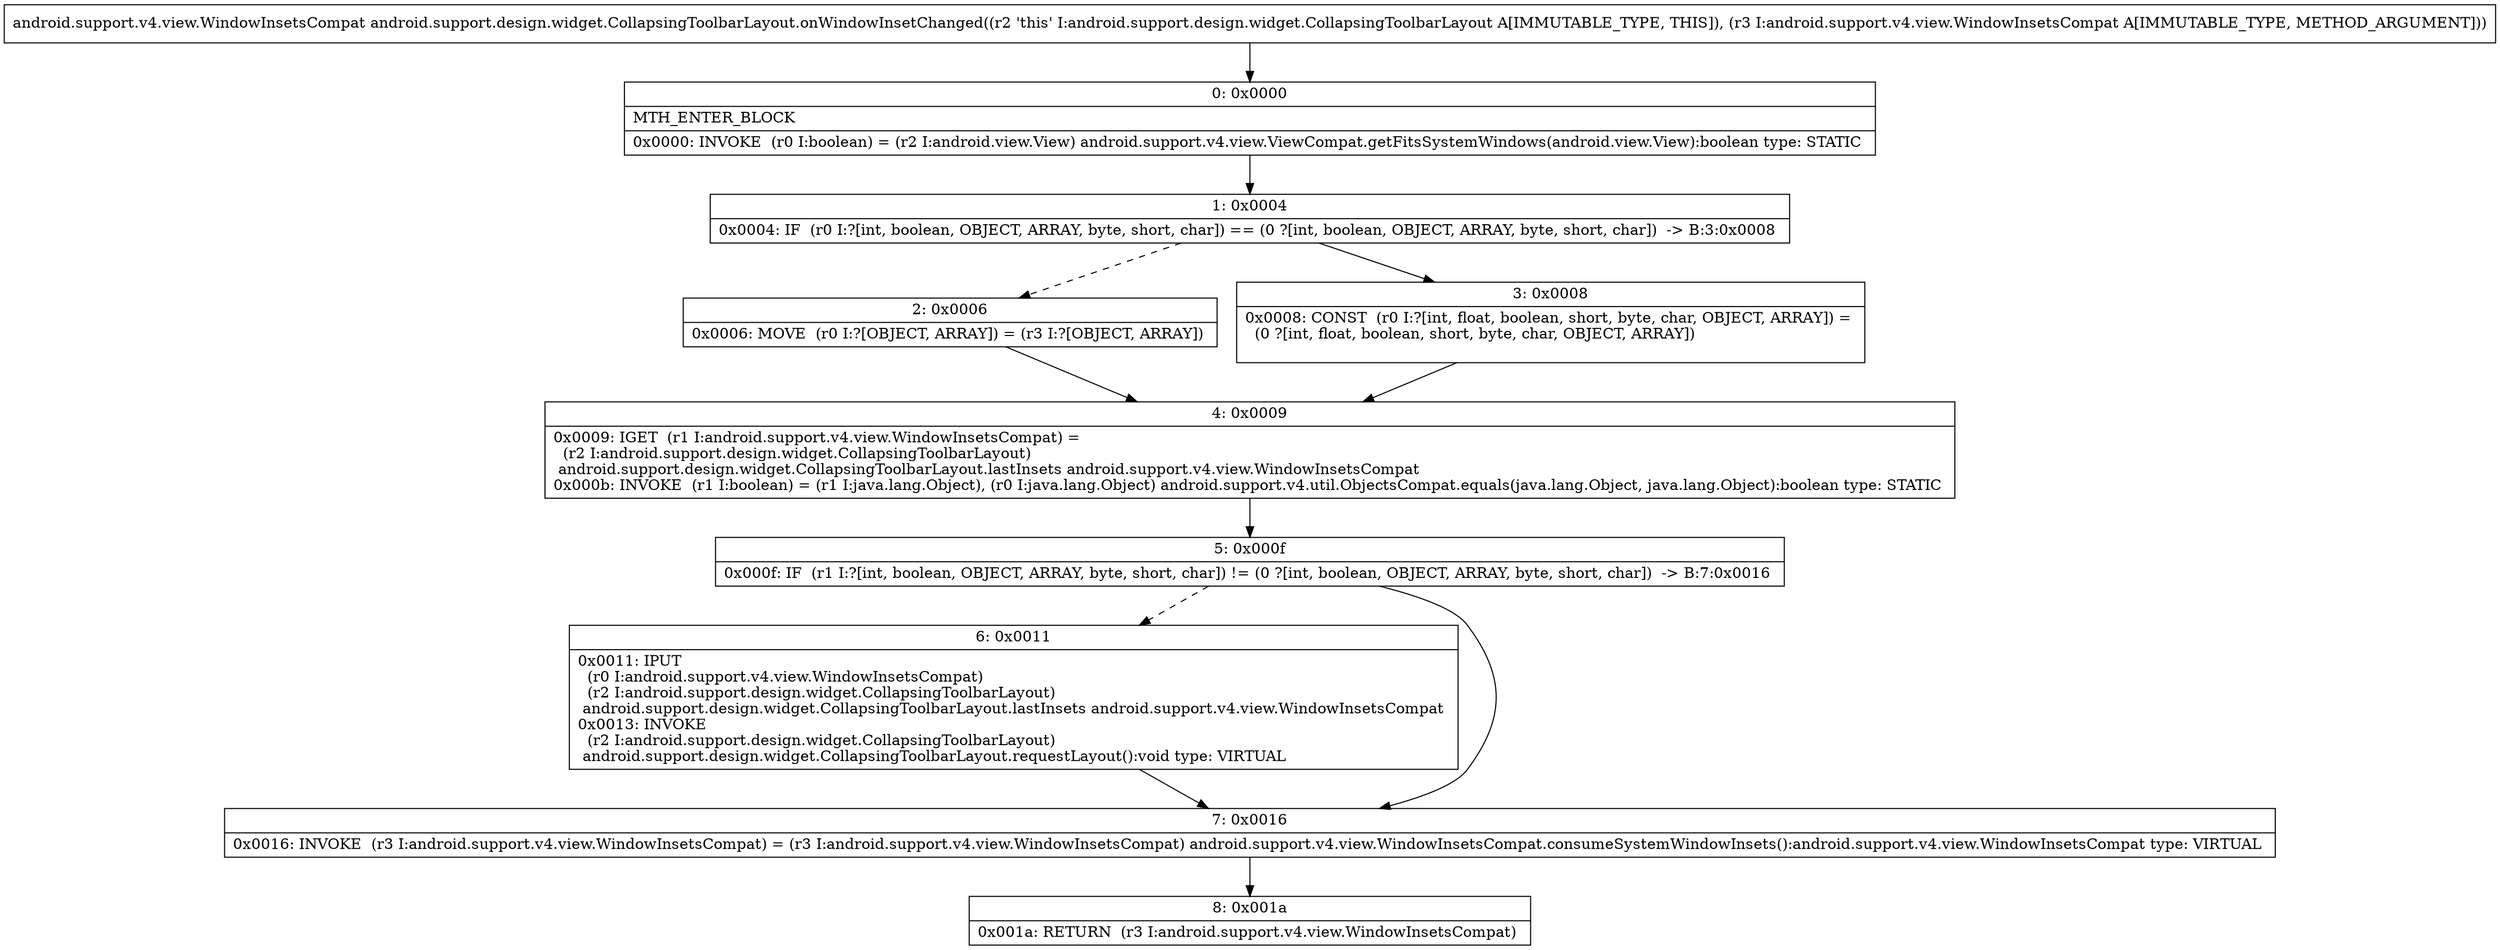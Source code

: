digraph "CFG forandroid.support.design.widget.CollapsingToolbarLayout.onWindowInsetChanged(Landroid\/support\/v4\/view\/WindowInsetsCompat;)Landroid\/support\/v4\/view\/WindowInsetsCompat;" {
Node_0 [shape=record,label="{0\:\ 0x0000|MTH_ENTER_BLOCK\l|0x0000: INVOKE  (r0 I:boolean) = (r2 I:android.view.View) android.support.v4.view.ViewCompat.getFitsSystemWindows(android.view.View):boolean type: STATIC \l}"];
Node_1 [shape=record,label="{1\:\ 0x0004|0x0004: IF  (r0 I:?[int, boolean, OBJECT, ARRAY, byte, short, char]) == (0 ?[int, boolean, OBJECT, ARRAY, byte, short, char])  \-\> B:3:0x0008 \l}"];
Node_2 [shape=record,label="{2\:\ 0x0006|0x0006: MOVE  (r0 I:?[OBJECT, ARRAY]) = (r3 I:?[OBJECT, ARRAY]) \l}"];
Node_3 [shape=record,label="{3\:\ 0x0008|0x0008: CONST  (r0 I:?[int, float, boolean, short, byte, char, OBJECT, ARRAY]) = \l  (0 ?[int, float, boolean, short, byte, char, OBJECT, ARRAY])\l \l}"];
Node_4 [shape=record,label="{4\:\ 0x0009|0x0009: IGET  (r1 I:android.support.v4.view.WindowInsetsCompat) = \l  (r2 I:android.support.design.widget.CollapsingToolbarLayout)\l android.support.design.widget.CollapsingToolbarLayout.lastInsets android.support.v4.view.WindowInsetsCompat \l0x000b: INVOKE  (r1 I:boolean) = (r1 I:java.lang.Object), (r0 I:java.lang.Object) android.support.v4.util.ObjectsCompat.equals(java.lang.Object, java.lang.Object):boolean type: STATIC \l}"];
Node_5 [shape=record,label="{5\:\ 0x000f|0x000f: IF  (r1 I:?[int, boolean, OBJECT, ARRAY, byte, short, char]) != (0 ?[int, boolean, OBJECT, ARRAY, byte, short, char])  \-\> B:7:0x0016 \l}"];
Node_6 [shape=record,label="{6\:\ 0x0011|0x0011: IPUT  \l  (r0 I:android.support.v4.view.WindowInsetsCompat)\l  (r2 I:android.support.design.widget.CollapsingToolbarLayout)\l android.support.design.widget.CollapsingToolbarLayout.lastInsets android.support.v4.view.WindowInsetsCompat \l0x0013: INVOKE  \l  (r2 I:android.support.design.widget.CollapsingToolbarLayout)\l android.support.design.widget.CollapsingToolbarLayout.requestLayout():void type: VIRTUAL \l}"];
Node_7 [shape=record,label="{7\:\ 0x0016|0x0016: INVOKE  (r3 I:android.support.v4.view.WindowInsetsCompat) = (r3 I:android.support.v4.view.WindowInsetsCompat) android.support.v4.view.WindowInsetsCompat.consumeSystemWindowInsets():android.support.v4.view.WindowInsetsCompat type: VIRTUAL \l}"];
Node_8 [shape=record,label="{8\:\ 0x001a|0x001a: RETURN  (r3 I:android.support.v4.view.WindowInsetsCompat) \l}"];
MethodNode[shape=record,label="{android.support.v4.view.WindowInsetsCompat android.support.design.widget.CollapsingToolbarLayout.onWindowInsetChanged((r2 'this' I:android.support.design.widget.CollapsingToolbarLayout A[IMMUTABLE_TYPE, THIS]), (r3 I:android.support.v4.view.WindowInsetsCompat A[IMMUTABLE_TYPE, METHOD_ARGUMENT])) }"];
MethodNode -> Node_0;
Node_0 -> Node_1;
Node_1 -> Node_2[style=dashed];
Node_1 -> Node_3;
Node_2 -> Node_4;
Node_3 -> Node_4;
Node_4 -> Node_5;
Node_5 -> Node_6[style=dashed];
Node_5 -> Node_7;
Node_6 -> Node_7;
Node_7 -> Node_8;
}

